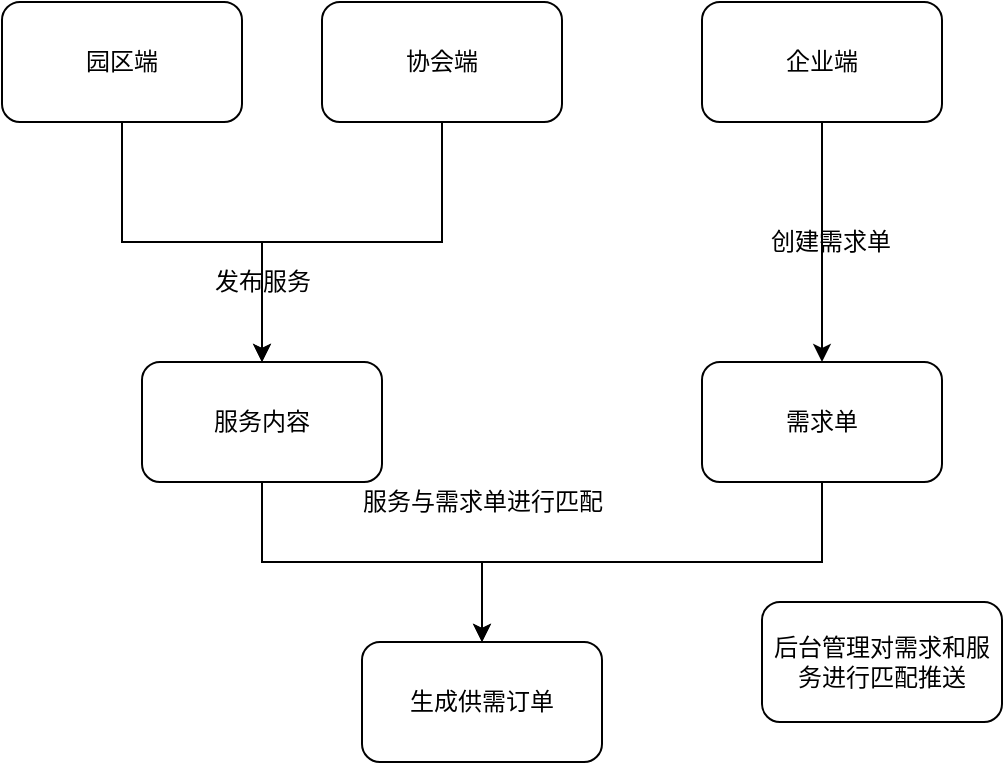 <mxfile version="15.2.9" type="github">
  <diagram id="xbESCi3jUffTlY81alIm" name="第 1 页">
    <mxGraphModel dx="1550" dy="972" grid="1" gridSize="10" guides="1" tooltips="1" connect="1" arrows="1" fold="1" page="1" pageScale="1" pageWidth="827" pageHeight="1169" math="0" shadow="0">
      <root>
        <mxCell id="0" />
        <mxCell id="1" parent="0" />
        <mxCell id="me474_7TOfCv0yDjm4Je-4" style="edgeStyle=orthogonalEdgeStyle;rounded=0;orthogonalLoop=1;jettySize=auto;html=1;entryX=0.5;entryY=0;entryDx=0;entryDy=0;" edge="1" parent="1" source="me474_7TOfCv0yDjm4Je-1" target="me474_7TOfCv0yDjm4Je-6">
          <mxGeometry relative="1" as="geometry">
            <mxPoint x="160" y="200" as="targetPoint" />
          </mxGeometry>
        </mxCell>
        <mxCell id="me474_7TOfCv0yDjm4Je-1" value="园区端" style="rounded=1;whiteSpace=wrap;html=1;" vertex="1" parent="1">
          <mxGeometry x="40" y="40" width="120" height="60" as="geometry" />
        </mxCell>
        <mxCell id="me474_7TOfCv0yDjm4Je-12" style="edgeStyle=orthogonalEdgeStyle;rounded=0;orthogonalLoop=1;jettySize=auto;html=1;entryX=0.5;entryY=0;entryDx=0;entryDy=0;" edge="1" parent="1" source="me474_7TOfCv0yDjm4Je-2" target="me474_7TOfCv0yDjm4Je-13">
          <mxGeometry relative="1" as="geometry">
            <mxPoint x="580" y="210" as="targetPoint" />
          </mxGeometry>
        </mxCell>
        <mxCell id="me474_7TOfCv0yDjm4Je-2" value="企业端" style="rounded=1;whiteSpace=wrap;html=1;" vertex="1" parent="1">
          <mxGeometry x="390" y="40" width="120" height="60" as="geometry" />
        </mxCell>
        <mxCell id="me474_7TOfCv0yDjm4Je-7" style="edgeStyle=orthogonalEdgeStyle;rounded=0;orthogonalLoop=1;jettySize=auto;html=1;" edge="1" parent="1" source="me474_7TOfCv0yDjm4Je-3" target="me474_7TOfCv0yDjm4Je-6">
          <mxGeometry relative="1" as="geometry" />
        </mxCell>
        <mxCell id="me474_7TOfCv0yDjm4Je-3" value="协会端" style="rounded=1;whiteSpace=wrap;html=1;" vertex="1" parent="1">
          <mxGeometry x="200" y="40" width="120" height="60" as="geometry" />
        </mxCell>
        <mxCell id="me474_7TOfCv0yDjm4Je-10" style="edgeStyle=orthogonalEdgeStyle;rounded=0;orthogonalLoop=1;jettySize=auto;html=1;entryX=0.5;entryY=0;entryDx=0;entryDy=0;" edge="1" parent="1" source="me474_7TOfCv0yDjm4Je-6" target="me474_7TOfCv0yDjm4Je-11">
          <mxGeometry relative="1" as="geometry">
            <mxPoint x="170" y="360" as="targetPoint" />
          </mxGeometry>
        </mxCell>
        <mxCell id="me474_7TOfCv0yDjm4Je-6" value="服务内容" style="rounded=1;whiteSpace=wrap;html=1;" vertex="1" parent="1">
          <mxGeometry x="110" y="220" width="120" height="60" as="geometry" />
        </mxCell>
        <mxCell id="me474_7TOfCv0yDjm4Je-8" value="&lt;span&gt;发布服务&lt;/span&gt;" style="text;html=1;align=center;verticalAlign=middle;resizable=0;points=[];autosize=1;strokeColor=none;fillColor=none;" vertex="1" parent="1">
          <mxGeometry x="140" y="170" width="60" height="20" as="geometry" />
        </mxCell>
        <mxCell id="me474_7TOfCv0yDjm4Je-9" style="edgeStyle=orthogonalEdgeStyle;rounded=0;orthogonalLoop=1;jettySize=auto;html=1;exitX=0.5;exitY=1;exitDx=0;exitDy=0;" edge="1" parent="1" source="me474_7TOfCv0yDjm4Je-2" target="me474_7TOfCv0yDjm4Je-2">
          <mxGeometry relative="1" as="geometry" />
        </mxCell>
        <mxCell id="me474_7TOfCv0yDjm4Je-11" value="生成供需订单" style="rounded=1;whiteSpace=wrap;html=1;" vertex="1" parent="1">
          <mxGeometry x="220" y="360" width="120" height="60" as="geometry" />
        </mxCell>
        <mxCell id="me474_7TOfCv0yDjm4Je-16" style="edgeStyle=orthogonalEdgeStyle;rounded=0;orthogonalLoop=1;jettySize=auto;html=1;entryX=0.5;entryY=0;entryDx=0;entryDy=0;" edge="1" parent="1" source="me474_7TOfCv0yDjm4Je-13" target="me474_7TOfCv0yDjm4Je-11">
          <mxGeometry relative="1" as="geometry">
            <Array as="points">
              <mxPoint x="450" y="320" />
              <mxPoint x="280" y="320" />
            </Array>
          </mxGeometry>
        </mxCell>
        <mxCell id="me474_7TOfCv0yDjm4Je-13" value="需求单" style="rounded=1;whiteSpace=wrap;html=1;" vertex="1" parent="1">
          <mxGeometry x="390" y="220" width="120" height="60" as="geometry" />
        </mxCell>
        <mxCell id="me474_7TOfCv0yDjm4Je-14" value="创建需求单" style="text;html=1;align=center;verticalAlign=middle;resizable=0;points=[];autosize=1;strokeColor=none;fillColor=none;" vertex="1" parent="1">
          <mxGeometry x="414" y="150" width="80" height="20" as="geometry" />
        </mxCell>
        <mxCell id="me474_7TOfCv0yDjm4Je-17" value="服务与需求单进行匹配" style="text;html=1;align=center;verticalAlign=middle;resizable=0;points=[];autosize=1;strokeColor=none;fillColor=none;" vertex="1" parent="1">
          <mxGeometry x="210" y="280" width="140" height="20" as="geometry" />
        </mxCell>
        <mxCell id="me474_7TOfCv0yDjm4Je-18" value="后台管理对需求和服务进行匹配推送" style="rounded=1;whiteSpace=wrap;html=1;" vertex="1" parent="1">
          <mxGeometry x="420" y="340" width="120" height="60" as="geometry" />
        </mxCell>
      </root>
    </mxGraphModel>
  </diagram>
</mxfile>
